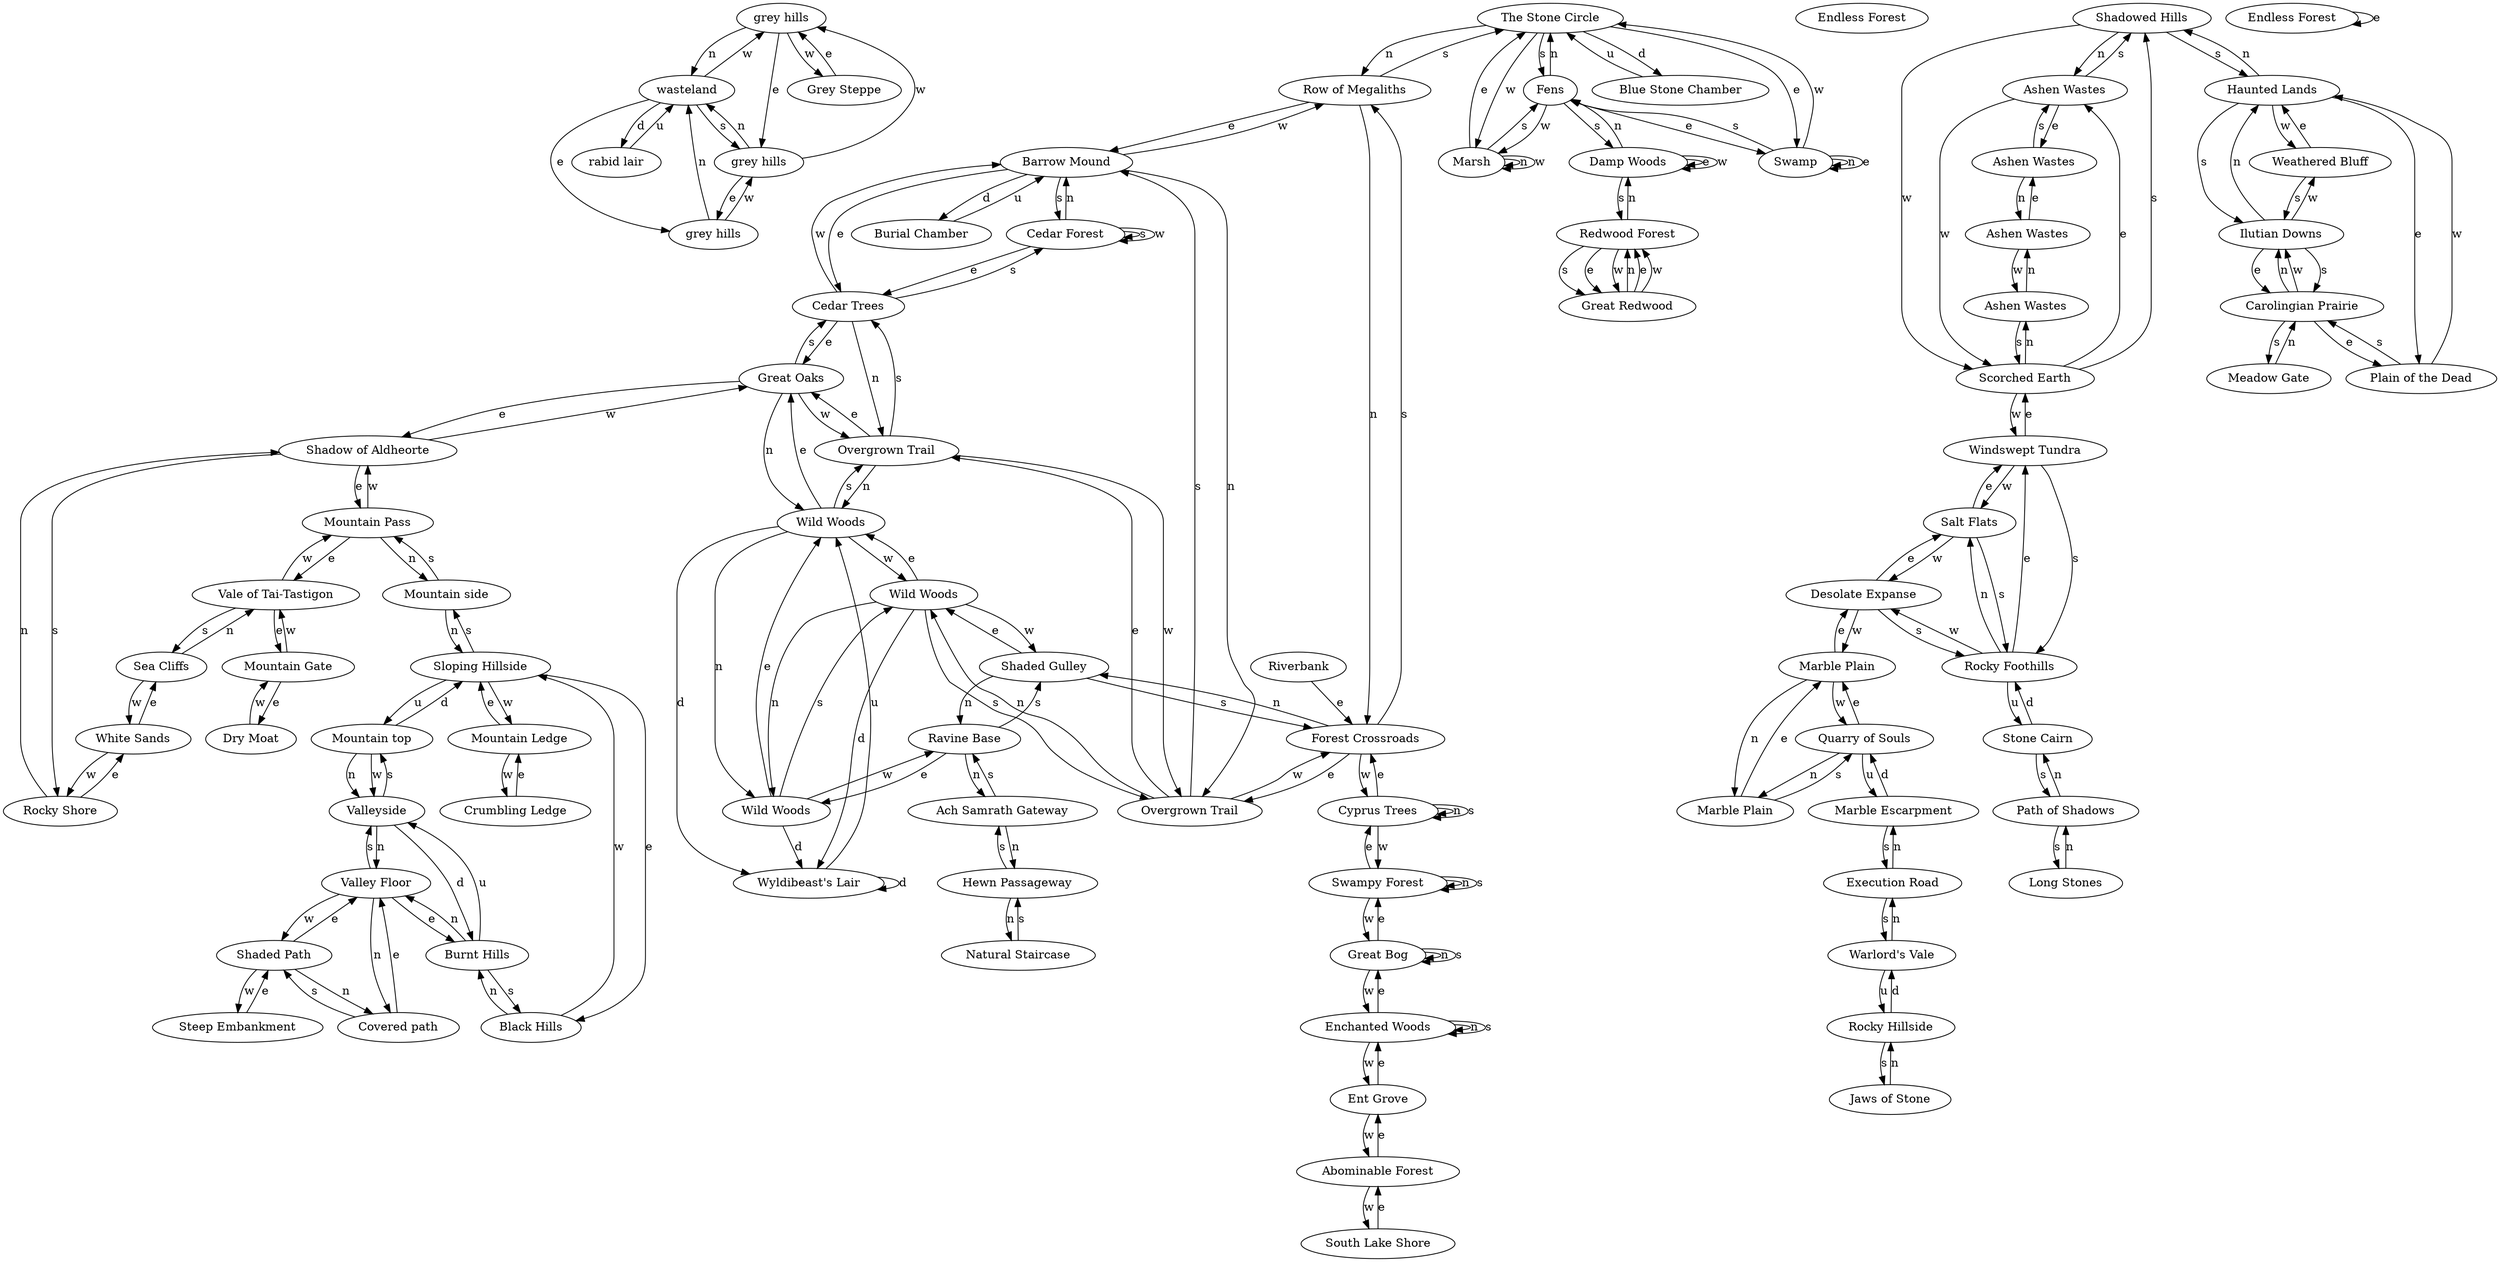 digraph monster {
room_6 [label="grey hills"];
room_6 -> room_8 [label="n"];
room_6 -> room_7 [label="e"];
room_6 -> room_23 [label="w"];
room_7 [label="grey hills"];
room_7 -> room_8 [label="n"];
room_7 -> room_9 [label="e"];
room_7 -> room_6 [label="w"];
room_8 [label="wasteland"];
room_8 -> room_7 [label="s"];
room_8 -> room_9 [label="e"];
room_8 -> room_6 [label="w"];
room_8 -> room_88 [label="d"];
room_9 [label="grey hills"];
room_9 -> room_8 [label="n"];
room_9 -> room_7 [label="w"];
room_13 [label="The Stone Circle"];
room_13 -> room_18 [label="n"];
room_13 -> room_15 [label="s"];
room_13 -> room_16 [label="e"];
room_13 -> room_14 [label="w"];
room_13 -> room_456 [label="d"];
room_14 [label="Marsh"];
room_14 -> room_14 [label="n"];
room_14 -> room_15 [label="s"];
room_14 -> room_13 [label="e"];
room_14 -> room_14 [label="w"];
room_15 [label="Fens"];
room_15 -> room_13 [label="n"];
room_15 -> room_251 [label="s"];
room_15 -> room_16 [label="e"];
room_15 -> room_14 [label="w"];
room_16 [label="Swamp"];
room_16 -> room_16 [label="n"];
room_16 -> room_15 [label="s"];
room_16 -> room_16 [label="e"];
room_16 -> room_13 [label="w"];
room_17 [label="Great Bog"];
room_17 -> room_17 [label="n"];
room_17 -> room_17 [label="s"];
room_17 -> room_19 [label="e"];
room_17 -> room_255 [label="w"];
room_18 [label="Row of Megaliths"];
room_18 -> room_27 [label="n"];
room_18 -> room_13 [label="s"];
room_18 -> room_29 [label="e"];
room_19 [label="Swampy Forest"];
room_19 -> room_19 [label="n"];
room_19 -> room_19 [label="s"];
room_19 -> room_21 [label="e"];
room_19 -> room_17 [label="w"];
room_20 [label="Cedar Forest"];
room_20 -> room_29 [label="n"];
room_20 -> room_20 [label="s"];
room_20 -> room_95 [label="e"];
room_20 -> room_20 [label="w"];
room_21 [label="Cyprus Trees"];
room_21 -> room_21 [label="n"];
room_21 -> room_21 [label="s"];
room_21 -> room_27 [label="e"];
room_21 -> room_19 [label="w"];
room_22 [label="Endless Forest"];
room_23 [label="Grey Steppe"];
room_23 -> room_6 [label="e"];
room_25 [label="Redwood Forest"];
room_25 -> room_251 [label="n"];
room_25 -> room_26 [label="s"];
room_25 -> room_26 [label="e"];
room_25 -> room_26 [label="w"];
room_26 [label="Great Redwood"];
room_26 -> room_25 [label="n"];
room_26 -> room_25 [label="e"];
room_26 -> room_25 [label="w"];
room_27 [label="Forest Crossroads"];
room_27 -> room_98 [label="n"];
room_27 -> room_18 [label="s"];
room_27 -> room_67 [label="e"];
room_27 -> room_21 [label="w"];
room_29 [label="Barrow Mound"];
room_29 -> room_67 [label="n"];
room_29 -> room_20 [label="s"];
room_29 -> room_95 [label="e"];
room_29 -> room_18 [label="w"];
room_29 -> room_457 [label="d"];
room_64 [label="Valleyside"];
room_64 -> room_705 [label="n"];
room_64 -> room_590 [label="s"];
room_64 -> room_710 [label="d"];
room_66 [label="Riverbank"];
room_66 -> room_27 [label="e"];
room_67 [label="Overgrown Trail"];
room_67 -> room_96 [label="n"];
room_67 -> room_29 [label="s"];
room_67 -> room_68 [label="e"];
room_67 -> room_27 [label="w"];
room_68 [label="Overgrown Trail"];
room_68 -> room_94 [label="n"];
room_68 -> room_95 [label="s"];
room_68 -> room_69 [label="e"];
room_68 -> room_67 [label="w"];
room_69 [label="Great Oaks"];
room_69 -> room_94 [label="n"];
room_69 -> room_95 [label="s"];
room_69 -> room_93 [label="e"];
room_69 -> room_68 [label="w"];
room_81 [label="Shadowed Hills"];
room_81 -> room_208 [label="n"];
room_81 -> room_439 [label="s"];
room_81 -> room_207 [label="w"];
room_88 [label="rabid lair"];
room_88 -> room_8 [label="u"];
room_92 [label="Natural Staircase"];
room_92 -> room_133 [label="s"];
room_93 [label="Shadow of Aldheorte"];
room_93 -> room_400 [label="s"];
room_93 -> room_403 [label="e"];
room_93 -> room_69 [label="w"];
room_94 [label="Wild Woods"];
room_94 -> room_97 [label="n"];
room_94 -> room_68 [label="s"];
room_94 -> room_69 [label="e"];
room_94 -> room_96 [label="w"];
room_94 -> room_716 [label="d"];
room_95 [label="Cedar Trees"];
room_95 -> room_68 [label="n"];
room_95 -> room_20 [label="s"];
room_95 -> room_69 [label="e"];
room_95 -> room_29 [label="w"];
room_96 [label="Wild Woods"];
room_96 -> room_97 [label="n"];
room_96 -> room_67 [label="s"];
room_96 -> room_94 [label="e"];
room_96 -> room_98 [label="w"];
room_96 -> room_716 [label="d"];
room_97 [label="Wild Woods"];
room_97 -> room_96 [label="s"];
room_97 -> room_94 [label="e"];
room_97 -> room_99 [label="w"];
room_97 -> room_716 [label="d"];
room_98 [label="Shaded Gulley"];
room_98 -> room_99 [label="n"];
room_98 -> room_27 [label="s"];
room_98 -> room_96 [label="e"];
room_99 [label="Ravine Base"];
room_99 -> room_132 [label="n"];
room_99 -> room_98 [label="s"];
room_99 -> room_97 [label="e"];
room_132 [label="Ach Samrath Gateway"];
room_132 -> room_133 [label="n"];
room_132 -> room_99 [label="s"];
room_133 [label="Hewn Passageway"];
room_133 -> room_92 [label="n"];
room_133 -> room_132 [label="s"];
room_137 [label="Jaws of Stone"];
room_137 -> room_194 [label="n"];
room_194 [label="Rocky Hillside"];
room_194 -> room_137 [label="s"];
room_194 -> room_195 [label="d"];
room_195 [label="Warlord's Vale"];
room_195 -> room_196 [label="n"];
room_195 -> room_194 [label="u"];
room_196 [label="Execution Road"];
room_196 -> room_197 [label="n"];
room_196 -> room_195 [label="s"];
room_197 [label="Marble Escarpment"];
room_197 -> room_196 [label="s"];
room_197 -> room_198 [label="d"];
room_198 [label="Quarry of Souls"];
room_198 -> room_199 [label="n"];
room_198 -> room_200 [label="e"];
room_198 -> room_197 [label="u"];
room_199 [label="Marble Plain"];
room_199 -> room_198 [label="s"];
room_199 -> room_200 [label="e"];
room_200 [label="Marble Plain"];
room_200 -> room_199 [label="n"];
room_200 -> room_202 [label="e"];
room_200 -> room_198 [label="w"];
room_202 [label="Desolate Expanse"];
room_202 -> room_206 [label="s"];
room_202 -> room_203 [label="e"];
room_202 -> room_200 [label="w"];
room_203 [label="Salt Flats"];
room_203 -> room_206 [label="s"];
room_203 -> room_204 [label="e"];
room_203 -> room_202 [label="w"];
room_204 [label="Windswept Tundra"];
room_204 -> room_206 [label="s"];
room_204 -> room_207 [label="e"];
room_204 -> room_203 [label="w"];
room_206 [label="Rocky Foothills"];
room_206 -> room_203 [label="n"];
room_206 -> room_204 [label="e"];
room_206 -> room_202 [label="w"];
room_206 -> room_560 [label="u"];
room_207 [label="Scorched Earth"];
room_207 -> room_209 [label="n"];
room_207 -> room_81 [label="s"];
room_207 -> room_208 [label="e"];
room_207 -> room_204 [label="w"];
room_208 [label="Ashen Wastes"];
room_208 -> room_81 [label="s"];
room_208 -> room_210 [label="e"];
room_208 -> room_207 [label="w"];
room_209 [label="Ashen Wastes"];
room_209 -> room_211 [label="n"];
room_209 -> room_207 [label="s"];
room_210 [label="Ashen Wastes"];
room_210 -> room_211 [label="n"];
room_210 -> room_208 [label="s"];
room_211 [label="Ashen Wastes"];
room_211 -> room_210 [label="e"];
room_211 -> room_209 [label="w"];
room_251 [label="Damp Woods"];
room_251 -> room_15 [label="n"];
room_251 -> room_25 [label="s"];
room_251 -> room_251 [label="e"];
room_251 -> room_251 [label="w"];
room_253 [label="South Lake Shore"];
room_253 -> room_254 [label="e"];
room_254 [label="Abominable Forest"];
room_254 -> room_256 [label="e"];
room_254 -> room_253 [label="w"];
room_255 [label="Enchanted Woods"];
room_255 -> room_255 [label="n"];
room_255 -> room_255 [label="s"];
room_255 -> room_17 [label="e"];
room_255 -> room_256 [label="w"];
room_256 [label="Ent Grove"];
room_256 -> room_255 [label="e"];
room_256 -> room_254 [label="w"];
room_258 [label="Endless Forest"];
room_258 -> room_258 [label="e"];
room_400 [label="Rocky Shore"];
room_400 -> room_93 [label="n"];
room_400 -> room_401 [label="e"];
room_401 [label="White Sands"];
room_401 -> room_402 [label="e"];
room_401 -> room_400 [label="w"];
room_402 [label="Sea Cliffs"];
room_402 -> room_404 [label="n"];
room_402 -> room_401 [label="w"];
room_403 [label="Mountain Pass"];
room_403 -> room_585 [label="n"];
room_403 -> room_404 [label="e"];
room_403 -> room_93 [label="w"];
room_404 [label="Vale of Tai-Tastigon"];
room_404 -> room_402 [label="s"];
room_404 -> room_428 [label="e"];
room_404 -> room_403 [label="w"];
room_409 [label="Meadow Gate"];
room_409 -> room_445 [label="n"];
room_427 [label="Dry Moat"];
room_427 -> room_428 [label="w"];
room_428 [label="Mountain Gate"];
room_428 -> room_427 [label="e"];
room_428 -> room_404 [label="w"];
room_439 [label="Haunted Lands"];
room_439 -> room_81 [label="n"];
room_439 -> room_444 [label="s"];
room_439 -> room_440 [label="e"];
room_439 -> room_443 [label="w"];
room_440 [label="Plain of the Dead"];
room_440 -> room_445 [label="s"];
room_440 -> room_439 [label="w"];
room_443 [label="Weathered Bluff"];
room_443 -> room_444 [label="s"];
room_443 -> room_439 [label="e"];
room_444 [label="Ilutian Downs"];
room_444 -> room_439 [label="n"];
room_444 -> room_445 [label="s"];
room_444 -> room_445 [label="e"];
room_444 -> room_443 [label="w"];
room_445 [label="Carolingian Prairie"];
room_445 -> room_444 [label="n"];
room_445 -> room_409 [label="s"];
room_445 -> room_440 [label="e"];
room_445 -> room_444 [label="w"];
room_456 [label="Blue Stone Chamber"];
room_456 -> room_13 [label="u"];
room_457 [label="Burial Chamber"];
room_457 -> room_29 [label="u"];
room_543 [label="Sloping Hillside"];
room_543 -> room_585 [label="s"];
room_543 -> room_711 [label="e"];
room_543 -> room_588 [label="w"];
room_543 -> room_590 [label="u"];
room_559 [label="Path of Shadows"];
room_559 -> room_560 [label="n"];
room_559 -> room_613 [label="s"];
room_560 [label="Stone Cairn"];
room_560 -> room_559 [label="s"];
room_560 -> room_206 [label="d"];
room_585 [label="Mountain side"];
room_585 -> room_543 [label="n"];
room_585 -> room_403 [label="s"];
room_588 [label="Mountain Ledge"];
room_588 -> room_543 [label="e"];
room_588 -> room_589 [label="w"];
room_589 [label="Crumbling Ledge"];
room_589 -> room_588 [label="e"];
room_590 [label="Mountain top"];
room_590 -> room_64 [label="n"];
room_590 -> room_64 [label="w"];
room_590 -> room_543 [label="d"];
room_613 [label="Long Stones"];
room_613 -> room_559 [label="n"];
room_705 [label="Valley Floor"];
room_705 -> room_733 [label="n"];
room_705 -> room_64 [label="s"];
room_705 -> room_710 [label="e"];
room_705 -> room_706 [label="w"];
room_706 [label="Shaded Path"];
room_706 -> room_733 [label="n"];
room_706 -> room_705 [label="e"];
room_706 -> room_707 [label="w"];
room_707 [label="Steep Embankment"];
room_707 -> room_706 [label="e"];
room_710 [label="Burnt Hills"];
room_710 -> room_705 [label="n"];
room_710 -> room_711 [label="s"];
room_710 -> room_64 [label="u"];
room_711 [label="Black Hills"];
room_711 -> room_710 [label="n"];
room_711 -> room_543 [label="w"];
room_716 [label="Wyldibeast's Lair"];
room_716 -> room_94 [label="u"];
room_716 -> room_716 [label="d"];
room_733 [label="Covered path"];
room_733 -> room_706 [label="s"];
room_733 -> room_705 [label="e"];
}
